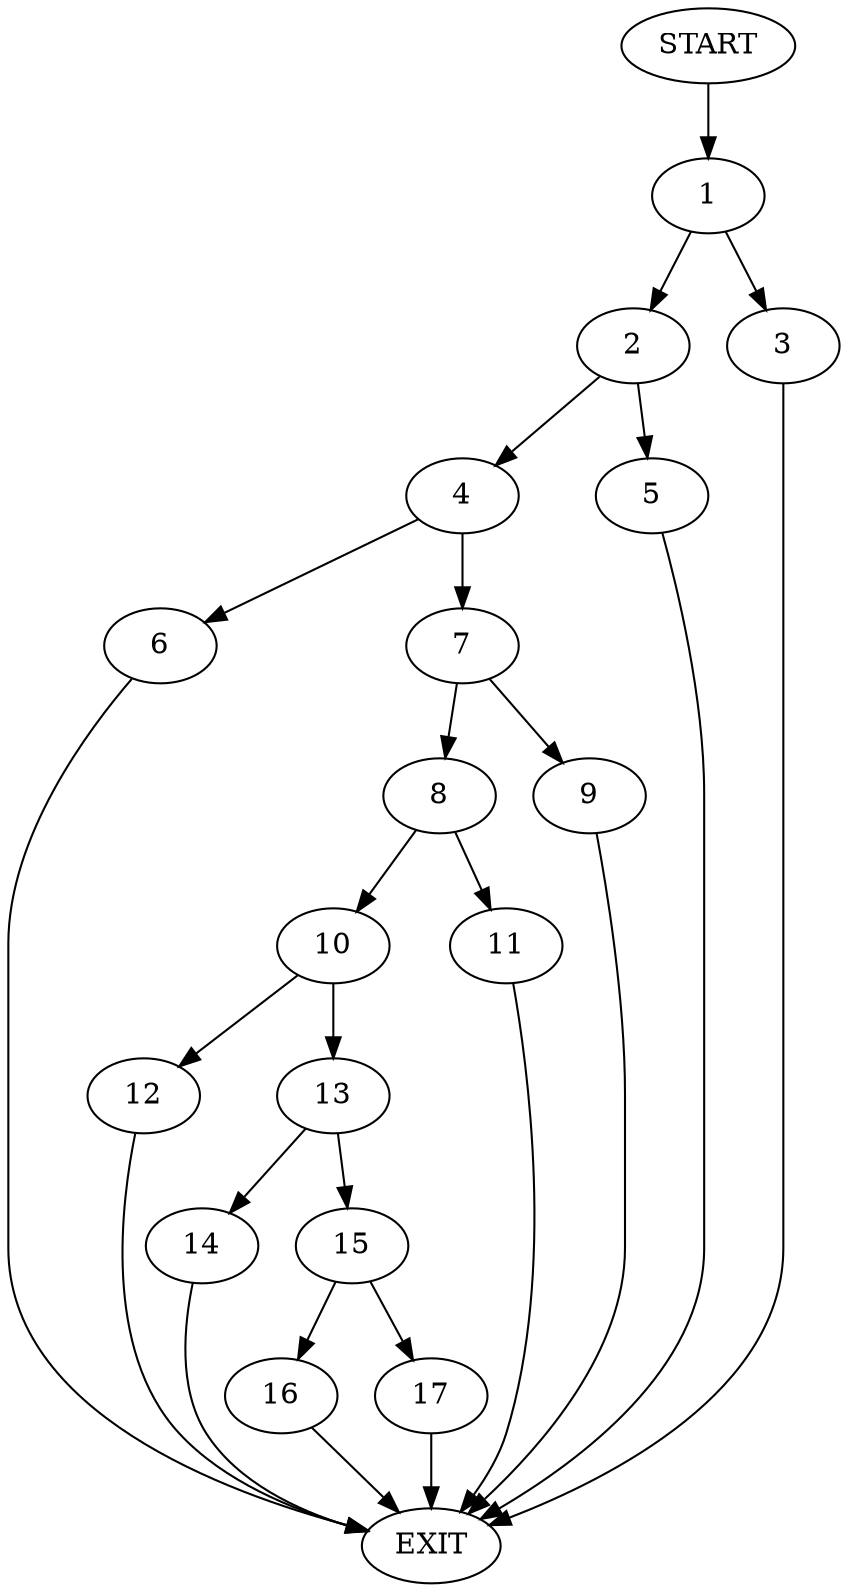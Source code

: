 digraph {
0 [label="START"]
18 [label="EXIT"]
0 -> 1
1 -> 2
1 -> 3
2 -> 4
2 -> 5
3 -> 18
4 -> 6
4 -> 7
5 -> 18
7 -> 8
7 -> 9
6 -> 18
8 -> 10
8 -> 11
9 -> 18
11 -> 18
10 -> 12
10 -> 13
13 -> 14
13 -> 15
12 -> 18
15 -> 16
15 -> 17
14 -> 18
17 -> 18
16 -> 18
}
